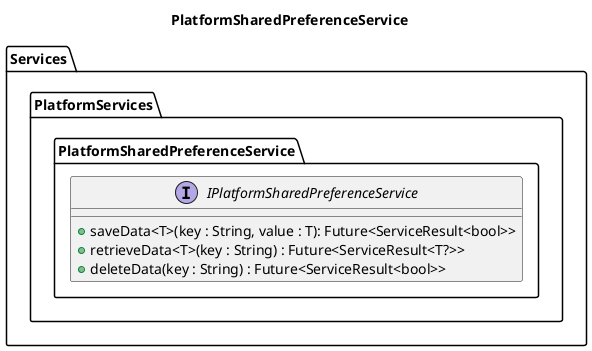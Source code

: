 @startuml ClassDiagram

title PlatformSharedPreferenceService
package Services{
    package PlatformServices{
        package PlatformSharedPreferenceService{
            interface IPlatformSharedPreferenceService{
                + saveData<T>(key : String, value : T): Future<ServiceResult<bool>>
                + retrieveData<T>(key : String) : Future<ServiceResult<T?>>
                + deleteData(key : String) : Future<ServiceResult<bool>>
            }
        }
    }
}

newpage 
title PlatformSharedPreferenceService - saveData<T>() 
package Services{
    package PlatformServices{
        package PlatformSharedPreferenceService{
            interface IPlatformSharedPreferenceService{
                + saveData<T>(key : String, value : T): Future<ServiceResult<bool>>
            }
        }
    }
}
package Pages{
    package HomeScreen{
        class HomeScreenVM{
            + saveUserData(): Future<void> 
            }
    }
}

HomeScreenVM --> IPlatformSharedPreferenceService

newpage 
title PlatformSharedPreferenceService - retrieveData(key : String) 
package Services{
    package PlatformServices{
        package PlatformSharedPreferenceService{
            interface IPlatformSharedPreferenceService{
                + retrieveData<T>(key : String) : Future<ServiceResult<T?>>
            }
        }
    }
}
package Pages{
    package HomeScreen{
        class HomeScreenVM{
            + retrieveUserData():  Future<void> 
            }
    }
}
HomeScreenVM --> IPlatformSharedPreferenceService

newpage 
title PlatformSharedPreferenceService - deleteData(key : String) 
package Services{
    package PlatformServices{
        package PlatformSharedPreferenceService{
            interface IPlatformSharedPreferenceService{
                + deleteData<T>(key : String) : Future<ServiceResult<bool>>
            }
        }
    }
}
package Pages{
    package HomeScreen{
        class HomeScreenVM{
            + deleteUserData():  Future<void> 
            }
    }
}
HomeScreenVM --> IPlatformSharedPreferenceService

@enduml